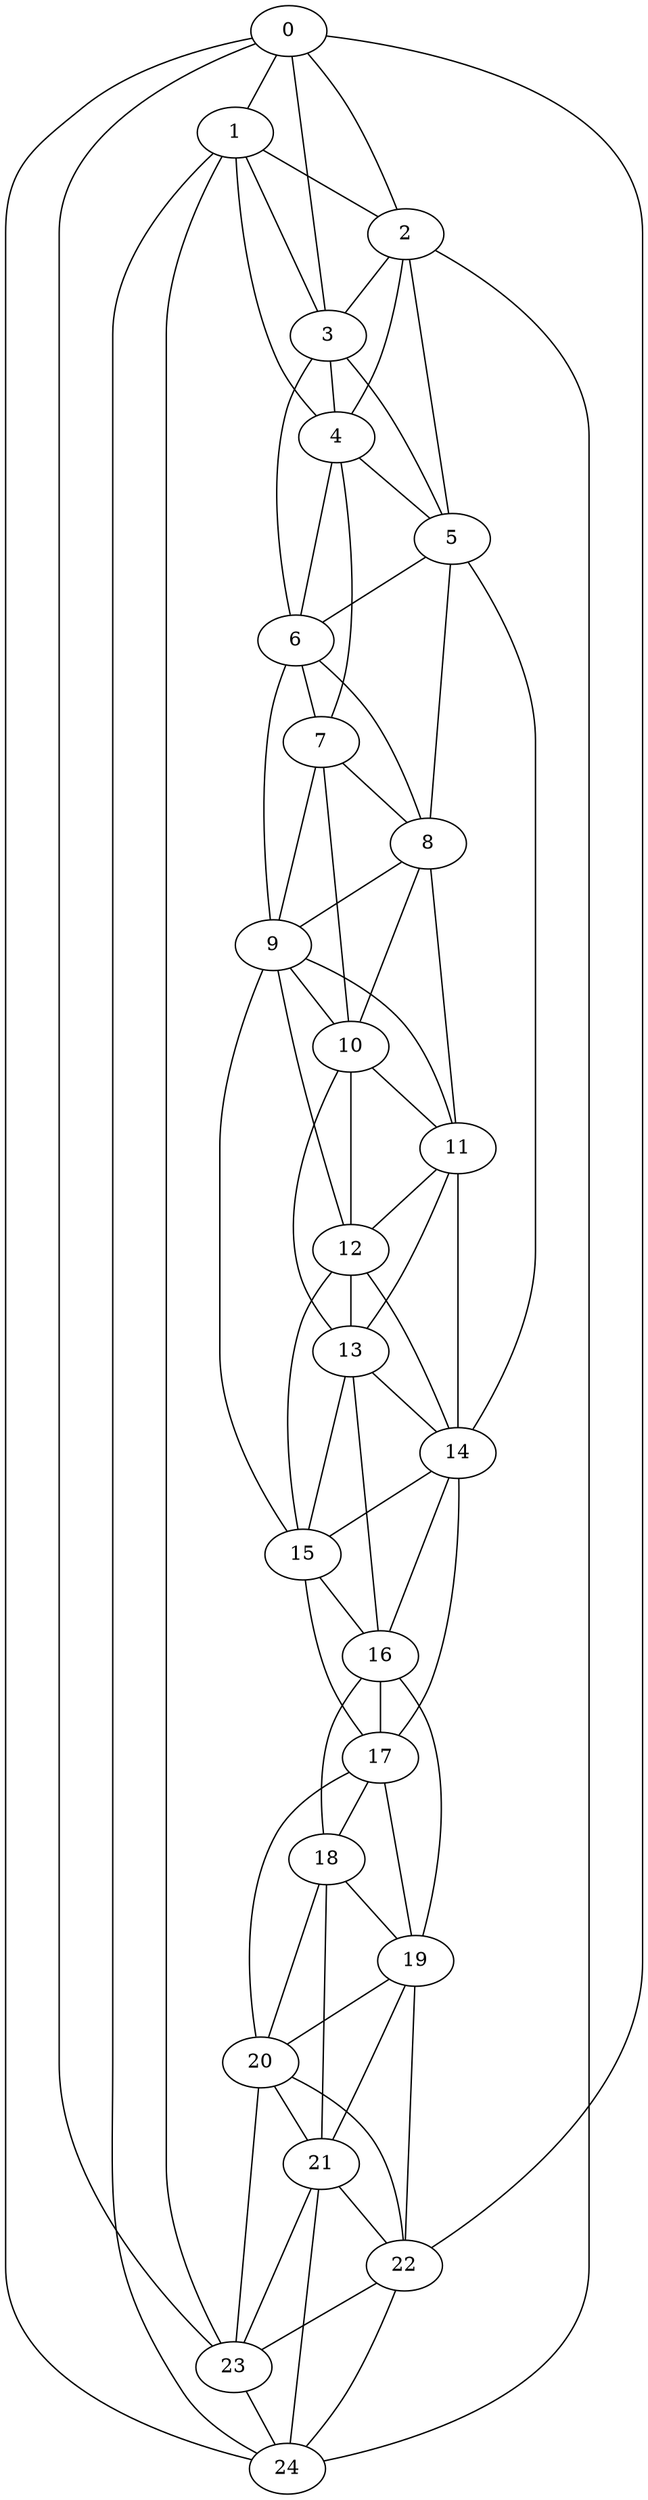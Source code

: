 strict graph "watts_strogatz_graph(25,6,0.1)" {
0;
1;
2;
3;
4;
5;
6;
7;
8;
9;
10;
11;
12;
13;
14;
15;
16;
17;
18;
19;
20;
21;
22;
23;
24;
0 -- 1  [is_available=True, prob="0.78338133191"];
0 -- 2  [is_available=True, prob="0.13159223645"];
0 -- 3  [is_available=True, prob="0.925003353804"];
0 -- 22  [is_available=True, prob="1.0"];
0 -- 23  [is_available=True, prob="0.778419986196"];
0 -- 24  [is_available=True, prob="0.959901375608"];
1 -- 2  [is_available=True, prob="0.0881185822957"];
1 -- 3  [is_available=True, prob="1.0"];
1 -- 4  [is_available=True, prob="0.22009430829"];
1 -- 23  [is_available=True, prob="0.919138787552"];
1 -- 24  [is_available=True, prob="0.361129621912"];
2 -- 3  [is_available=True, prob="0.449297026663"];
2 -- 4  [is_available=True, prob="0.640231217273"];
2 -- 5  [is_available=True, prob="0.787386034719"];
2 -- 24  [is_available=True, prob="1.0"];
3 -- 4  [is_available=True, prob="0.998861877867"];
3 -- 5  [is_available=True, prob="0.831333779113"];
3 -- 6  [is_available=True, prob="0.665337813954"];
4 -- 5  [is_available=True, prob="1.0"];
4 -- 6  [is_available=True, prob="0.0182767270584"];
4 -- 7  [is_available=True, prob="0.746963268749"];
5 -- 6  [is_available=True, prob="0.401676312258"];
5 -- 8  [is_available=True, prob="0.917425492074"];
5 -- 14  [is_available=True, prob="1.0"];
6 -- 7  [is_available=True, prob="1.0"];
6 -- 8  [is_available=True, prob="1.0"];
6 -- 9  [is_available=True, prob="1.0"];
7 -- 8  [is_available=True, prob="0.398986122314"];
7 -- 9  [is_available=True, prob="0.230651097415"];
7 -- 10  [is_available=True, prob="0.0876119283218"];
8 -- 9  [is_available=True, prob="0.414209764843"];
8 -- 10  [is_available=True, prob="0.0431662861816"];
8 -- 11  [is_available=True, prob="0.660938266926"];
9 -- 10  [is_available=True, prob="0.680279053683"];
9 -- 11  [is_available=True, prob="1.0"];
9 -- 12  [is_available=True, prob="0.662539879307"];
9 -- 15  [is_available=True, prob="1.0"];
10 -- 11  [is_available=True, prob="0.995335910672"];
10 -- 12  [is_available=True, prob="0.13819368702"];
10 -- 13  [is_available=True, prob="0.522418161412"];
11 -- 12  [is_available=True, prob="0.348636024491"];
11 -- 13  [is_available=True, prob="1.0"];
11 -- 14  [is_available=True, prob="0.482359831891"];
12 -- 13  [is_available=True, prob="0.49072529826"];
12 -- 14  [is_available=True, prob="0.186012163538"];
12 -- 15  [is_available=True, prob="0.0547817121688"];
13 -- 14  [is_available=True, prob="0.279560074225"];
13 -- 15  [is_available=True, prob="1.0"];
13 -- 16  [is_available=True, prob="1.0"];
14 -- 15  [is_available=True, prob="0.610647033599"];
14 -- 16  [is_available=True, prob="0.296296516223"];
14 -- 17  [is_available=True, prob="0.978664530003"];
15 -- 16  [is_available=True, prob="1.0"];
15 -- 17  [is_available=True, prob="1.0"];
16 -- 17  [is_available=True, prob="1.0"];
16 -- 18  [is_available=True, prob="0.813033776625"];
16 -- 19  [is_available=True, prob="0.594161954768"];
17 -- 18  [is_available=True, prob="1.0"];
17 -- 19  [is_available=True, prob="0.191253880202"];
17 -- 20  [is_available=True, prob="1.0"];
18 -- 19  [is_available=True, prob="0.911188351566"];
18 -- 20  [is_available=True, prob="0.478304020471"];
18 -- 21  [is_available=True, prob="0.957725768237"];
19 -- 20  [is_available=True, prob="0.399081924368"];
19 -- 21  [is_available=True, prob="0.291195465148"];
19 -- 22  [is_available=True, prob="1.0"];
20 -- 21  [is_available=True, prob="0.00674271461356"];
20 -- 22  [is_available=True, prob="0.164875686796"];
20 -- 23  [is_available=True, prob="0.90304836469"];
21 -- 22  [is_available=True, prob="0.965994400211"];
21 -- 23  [is_available=True, prob="0.286238510057"];
21 -- 24  [is_available=True, prob="0.660002973713"];
22 -- 23  [is_available=True, prob="0.287167705882"];
22 -- 24  [is_available=True, prob="1.0"];
23 -- 24  [is_available=True, prob="0.51886229717"];
}
